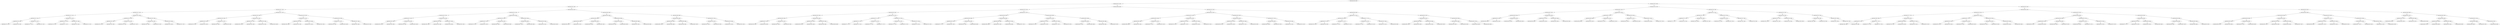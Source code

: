 digraph G{
1345900725 [label="Node{data=[6039, 6039]}"]
1345900725 -> 839998248
839998248 [label="Node{data=[4025, 4025]}"]
839998248 -> 718571091
718571091 [label="Node{data=[1653, 1653]}"]
718571091 -> 1807015220
1807015220 [label="Node{data=[1621, 1621]}"]
1807015220 -> 2107577743
2107577743 [label="Node{data=[1422, 1422]}"]
2107577743 -> 1173346575
1173346575 [label="Node{data=[1414, 1414]}"]
1173346575 -> 1267149311
1267149311 [label="Node{data=[1410, 1410]}"]
1267149311 -> 102174918
102174918 [label="Node{data=[1408, 1408]}"]
102174918 -> 52514534
52514534 [label="Node{data=[1370, 1370]}"]
102174918 -> 943573036
943573036 [label="Node{data=[1409, 1409]}"]
1267149311 -> 1242027525
1242027525 [label="Node{data=[1412, 1412]}"]
1242027525 -> 1948810915
1948810915 [label="Node{data=[1411, 1411]}"]
1242027525 -> 2104973502
2104973502 [label="Node{data=[1413, 1413]}"]
1173346575 -> 735937428
735937428 [label="Node{data=[1418, 1418]}"]
735937428 -> 1604247316
1604247316 [label="Node{data=[1416, 1416]}"]
1604247316 -> 1752461090
1752461090 [label="Node{data=[1415, 1415]}"]
1604247316 -> 788625466
788625466 [label="Node{data=[1417, 1417]}"]
735937428 -> 1753714541
1753714541 [label="Node{data=[1420, 1420]}"]
1753714541 -> 1095273238
1095273238 [label="Node{data=[1419, 1419]}"]
1753714541 -> 177140066
177140066 [label="Node{data=[1421, 1421]}"]
2107577743 -> 787122337
787122337 [label="Node{data=[1458, 1458]}"]
787122337 -> 2059572982
2059572982 [label="Node{data=[1454, 1454]}"]
2059572982 -> 2144838275
2144838275 [label="Node{data=[1452, 1452]}"]
2144838275 -> 36657658
36657658 [label="Node{data=[1423, 1423]}"]
2144838275 -> 2029680286
2029680286 [label="Node{data=[1453, 1453]}"]
2059572982 -> 375466577
375466577 [label="Node{data=[1456, 1456]}"]
375466577 -> 1423983012
1423983012 [label="Node{data=[1455, 1455]}"]
375466577 -> 746074699
746074699 [label="Node{data=[1457, 1457]}"]
787122337 -> 127791068
127791068 [label="Node{data=[1462, 1462]}"]
127791068 -> 405896924
405896924 [label="Node{data=[1460, 1460]}"]
405896924 -> 1309335839
1309335839 [label="Node{data=[1459, 1459]}"]
405896924 -> 596470015
596470015 [label="Node{data=[1461, 1461]}"]
127791068 -> 1267105885
1267105885 [label="Node{data=[1464, 1464]}"]
1267105885 -> 1481818223
1481818223 [label="Node{data=[1463, 1463]}"]
1267105885 -> 1095352419
1095352419 [label="Node{data=[1547, 1547]}"]
1807015220 -> 164332069
164332069 [label="Node{data=[1637, 1637]}"]
164332069 -> 1991278377
1991278377 [label="Node{data=[1629, 1629]}"]
1991278377 -> 951031848
951031848 [label="Node{data=[1625, 1625]}"]
951031848 -> 929697158
929697158 [label="Node{data=[1623, 1623]}"]
929697158 -> 1650813924
1650813924 [label="Node{data=[1622, 1622]}"]
929697158 -> 400103862
400103862 [label="Node{data=[1624, 1624]}"]
951031848 -> 1408482749
1408482749 [label="Node{data=[1627, 1627]}"]
1408482749 -> 873634936
873634936 [label="Node{data=[1626, 1626]}"]
1408482749 -> 2103569237
2103569237 [label="Node{data=[1628, 1628]}"]
1991278377 -> 573200870
573200870 [label="Node{data=[1633, 1633]}"]
573200870 -> 1819940427
1819940427 [label="Node{data=[1631, 1631]}"]
1819940427 -> 1277933280
1277933280 [label="Node{data=[1630, 1630]}"]
1819940427 -> 1046665075
1046665075 [label="Node{data=[1632, 1632]}"]
573200870 -> 1324829744
1324829744 [label="Node{data=[1635, 1635]}"]
1324829744 -> 1921242091
1921242091 [label="Node{data=[1634, 1634]}"]
1324829744 -> 1670313965
1670313965 [label="Node{data=[1636, 1636]}"]
164332069 -> 1275035040
1275035040 [label="Node{data=[1645, 1645]}"]
1275035040 -> 1058876963
1058876963 [label="Node{data=[1641, 1641]}"]
1058876963 -> 1399701152
1399701152 [label="Node{data=[1639, 1639]}"]
1399701152 -> 1204296383
1204296383 [label="Node{data=[1638, 1638]}"]
1399701152 -> 2003463579
2003463579 [label="Node{data=[1640, 1640]}"]
1058876963 -> 567294307
567294307 [label="Node{data=[1643, 1643]}"]
567294307 -> 527829831
527829831 [label="Node{data=[1642, 1642]}"]
567294307 -> 418179060
418179060 [label="Node{data=[1644, 1644]}"]
1275035040 -> 1020155847
1020155847 [label="Node{data=[1649, 1649]}"]
1020155847 -> 485845532
485845532 [label="Node{data=[1647, 1647]}"]
485845532 -> 871790326
871790326 [label="Node{data=[1646, 1646]}"]
485845532 -> 1281025083
1281025083 [label="Node{data=[1648, 1648]}"]
1020155847 -> 40170008
40170008 [label="Node{data=[1651, 1651]}"]
40170008 -> 896982466
896982466 [label="Node{data=[1650, 1650]}"]
40170008 -> 901205084
901205084 [label="Node{data=[1652, 1652]}"]
718571091 -> 777457133
777457133 [label="Node{data=[3644, 3644]}"]
777457133 -> 193388045
193388045 [label="Node{data=[2218, 2218]}"]
193388045 -> 136157810
136157810 [label="Node{data=[1661, 1661]}"]
136157810 -> 122155649
122155649 [label="Node{data=[1657, 1657]}"]
122155649 -> 292138977
292138977 [label="Node{data=[1655, 1655]}"]
292138977 -> 748842359
748842359 [label="Node{data=[1654, 1654]}"]
292138977 -> 1208532123
1208532123 [label="Node{data=[1656, 1656]}"]
122155649 -> 1893960929
1893960929 [label="Node{data=[1659, 1659]}"]
1893960929 -> 749282235
749282235 [label="Node{data=[1658, 1658]}"]
1893960929 -> 333392524
333392524 [label="Node{data=[1660, 1660]}"]
136157810 -> 515809288
515809288 [label="Node{data=[1665, 1665]}"]
515809288 -> 1926673338
1926673338 [label="Node{data=[1663, 1663]}"]
1926673338 -> 394785440
394785440 [label="Node{data=[1662, 1662]}"]
1926673338 -> 2112233878
2112233878 [label="Node{data=[1664, 1664]}"]
515809288 -> 372469954
372469954 [label="Node{data=[1897, 1897]}"]
372469954 -> 1371495133
1371495133 [label="Node{data=[1666, 1666]}"]
372469954 -> 2030411960
2030411960 [label="Node{data=[2061, 2061]}"]
193388045 -> 899929247
899929247 [label="Node{data=[3636, 3636]}"]
899929247 -> 949684105
949684105 [label="Node{data=[2515, 2515]}"]
949684105 -> 333040629
333040629 [label="Node{data=[2327, 2327]}"]
333040629 -> 1200470358
1200470358 [label="Node{data=[2231, 2231]}"]
333040629 -> 1822525972
1822525972 [label="Node{data=[2331, 2331]}"]
949684105 -> 208043846
208043846 [label="Node{data=[3430, 3430]}"]
208043846 -> 1371376476
1371376476 [label="Node{data=[3390, 3390]}"]
208043846 -> 2068897588
2068897588 [label="Node{data=[3635, 3635]}"]
899929247 -> 457247584
457247584 [label="Node{data=[3640, 3640]}"]
457247584 -> 610454273
610454273 [label="Node{data=[3638, 3638]}"]
610454273 -> 431506362
431506362 [label="Node{data=[3637, 3637]}"]
610454273 -> 1693226694
1693226694 [label="Node{data=[3639, 3639]}"]
457247584 -> 2003147568
2003147568 [label="Node{data=[3642, 3642]}"]
2003147568 -> 1164799006
1164799006 [label="Node{data=[3641, 3641]}"]
2003147568 -> 504582810
504582810 [label="Node{data=[3643, 3643]}"]
777457133 -> 516537656
516537656 [label="Node{data=[3660, 3660]}"]
516537656 -> 1160649162
1160649162 [label="Node{data=[3652, 3652]}"]
1160649162 -> 1796047085
1796047085 [label="Node{data=[3648, 3648]}"]
1796047085 -> 1871612052
1871612052 [label="Node{data=[3646, 3646]}"]
1871612052 -> 1023268896
1023268896 [label="Node{data=[3645, 3645]}"]
1871612052 -> 153646652
153646652 [label="Node{data=[3647, 3647]}"]
1796047085 -> 237344028
237344028 [label="Node{data=[3650, 3650]}"]
237344028 -> 368342628
368342628 [label="Node{data=[3649, 3649]}"]
237344028 -> 1192923170
1192923170 [label="Node{data=[3651, 3651]}"]
1160649162 -> 231311211
231311211 [label="Node{data=[3656, 3656]}"]
231311211 -> 795242171
795242171 [label="Node{data=[3654, 3654]}"]
795242171 -> 429353573
429353573 [label="Node{data=[3653, 3653]}"]
795242171 -> 169833205
169833205 [label="Node{data=[3655, 3655]}"]
231311211 -> 1261198850
1261198850 [label="Node{data=[3658, 3658]}"]
1261198850 -> 1470358122
1470358122 [label="Node{data=[3657, 3657]}"]
1261198850 -> 1975873209
1975873209 [label="Node{data=[3659, 3659]}"]
516537656 -> 79438382
79438382 [label="Node{data=[3668, 3668]}"]
79438382 -> 768192757
768192757 [label="Node{data=[3664, 3664]}"]
768192757 -> 1697752980
1697752980 [label="Node{data=[3662, 3662]}"]
1697752980 -> 996125997
996125997 [label="Node{data=[3661, 3661]}"]
1697752980 -> 1578587450
1578587450 [label="Node{data=[3663, 3663]}"]
768192757 -> 1052317717
1052317717 [label="Node{data=[3666, 3666]}"]
1052317717 -> 1457263953
1457263953 [label="Node{data=[3665, 3665]}"]
1052317717 -> 271379554
271379554 [label="Node{data=[3667, 3667]}"]
79438382 -> 1962329560
1962329560 [label="Node{data=[4021, 4021]}"]
1962329560 -> 41489123
41489123 [label="Node{data=[4019, 4019]}"]
41489123 -> 884603232
884603232 [label="Node{data=[3810, 3810]}"]
41489123 -> 1124162665
1124162665 [label="Node{data=[4020, 4020]}"]
1962329560 -> 26970580
26970580 [label="Node{data=[4023, 4023]}"]
26970580 -> 1270836494
1270836494 [label="Node{data=[4022, 4022]}"]
26970580 -> 817299424
817299424 [label="Node{data=[4024, 4024]}"]
839998248 -> 2031951755
2031951755 [label="Node{data=[4988, 4988]}"]
2031951755 -> 605420629
605420629 [label="Node{data=[4726, 4726]}"]
605420629 -> 351417028
351417028 [label="Node{data=[4691, 4691]}"]
351417028 -> 331122245
331122245 [label="Node{data=[4033, 4033]}"]
331122245 -> 38544126
38544126 [label="Node{data=[4029, 4029]}"]
38544126 -> 154173878
154173878 [label="Node{data=[4027, 4027]}"]
154173878 -> 215082566
215082566 [label="Node{data=[4026, 4026]}"]
154173878 -> 2074658615
2074658615 [label="Node{data=[4028, 4028]}"]
38544126 -> 412111214
412111214 [label="Node{data=[4031, 4031]}"]
412111214 -> 362827515
362827515 [label="Node{data=[4030, 4030]}"]
412111214 -> 381708767
381708767 [label="Node{data=[4032, 4032]}"]
331122245 -> 736920911
736920911 [label="Node{data=[4585, 4585]}"]
736920911 -> 837659261
837659261 [label="Node{data=[4303, 4303]}"]
837659261 -> 648936749
648936749 [label="Node{data=[4050, 4050]}"]
837659261 -> 859236022
859236022 [label="Node{data=[4562, 4562]}"]
736920911 -> 2084559714
2084559714 [label="Node{data=[4661, 4661]}"]
2084559714 -> 542980314
542980314 [label="Node{data=[4598, 4598]}"]
2084559714 -> 1766911337
1766911337 [label="Node{data=[4686, 4686]}"]
351417028 -> 1842853283
1842853283 [label="Node{data=[4718, 4718]}"]
1842853283 -> 1865516976
1865516976 [label="Node{data=[4714, 4714]}"]
1865516976 -> 644082020
644082020 [label="Node{data=[4712, 4712]}"]
644082020 -> 1219916644
1219916644 [label="Node{data=[4711, 4711]}"]
644082020 -> 412925308
412925308 [label="Node{data=[4713, 4713]}"]
1865516976 -> 2079565272
2079565272 [label="Node{data=[4716, 4716]}"]
2079565272 -> 1122130699
1122130699 [label="Node{data=[4715, 4715]}"]
2079565272 -> 968113504
968113504 [label="Node{data=[4717, 4717]}"]
1842853283 -> 1153302647
1153302647 [label="Node{data=[4722, 4722]}"]
1153302647 -> 570794077
570794077 [label="Node{data=[4720, 4720]}"]
570794077 -> 1928301845
1928301845 [label="Node{data=[4719, 4719]}"]
570794077 -> 1789452565
1789452565 [label="Node{data=[4721, 4721]}"]
1153302647 -> 1579280783
1579280783 [label="Node{data=[4724, 4724]}"]
1579280783 -> 1370074462
1370074462 [label="Node{data=[4723, 4723]}"]
1579280783 -> 1595938139
1595938139 [label="Node{data=[4725, 4725]}"]
605420629 -> 1923999715
1923999715 [label="Node{data=[4972, 4972]}"]
1923999715 -> 596706728
596706728 [label="Node{data=[4964, 4964]}"]
596706728 -> 1070501849
1070501849 [label="Node{data=[4960, 4960]}"]
1070501849 -> 1620823990
1620823990 [label="Node{data=[4913, 4913]}"]
1620823990 -> 2106900153
2106900153 [label="Node{data=[4727, 4727]}"]
1620823990 -> 1443055846
1443055846 [label="Node{data=[4957, 4957]}"]
1070501849 -> 502838712
502838712 [label="Node{data=[4962, 4962]}"]
502838712 -> 589311950
589311950 [label="Node{data=[4961, 4961]}"]
502838712 -> 2073640037
2073640037 [label="Node{data=[4963, 4963]}"]
596706728 -> 932257672
932257672 [label="Node{data=[4968, 4968]}"]
932257672 -> 1864116663
1864116663 [label="Node{data=[4966, 4966]}"]
1864116663 -> 1298146757
1298146757 [label="Node{data=[4965, 4965]}"]
1864116663 -> 2133344792
2133344792 [label="Node{data=[4967, 4967]}"]
932257672 -> 1081769770
1081769770 [label="Node{data=[4970, 4970]}"]
1081769770 -> 1319483139
1319483139 [label="Node{data=[4969, 4969]}"]
1081769770 -> 44559647
44559647 [label="Node{data=[4971, 4971]}"]
1923999715 -> 1067599825
1067599825 [label="Node{data=[4980, 4980]}"]
1067599825 -> 749927456
749927456 [label="Node{data=[4976, 4976]}"]
749927456 -> 1330400026
1330400026 [label="Node{data=[4974, 4974]}"]
1330400026 -> 1916700921
1916700921 [label="Node{data=[4973, 4973]}"]
1330400026 -> 1594873248
1594873248 [label="Node{data=[4975, 4975]}"]
749927456 -> 1692885405
1692885405 [label="Node{data=[4978, 4978]}"]
1692885405 -> 1230955136
1230955136 [label="Node{data=[4977, 4977]}"]
1692885405 -> 1336001042
1336001042 [label="Node{data=[4979, 4979]}"]
1067599825 -> 1856158867
1856158867 [label="Node{data=[4984, 4984]}"]
1856158867 -> 823575379
823575379 [label="Node{data=[4982, 4982]}"]
823575379 -> 258112787
258112787 [label="Node{data=[4981, 4981]}"]
823575379 -> 1318227903
1318227903 [label="Node{data=[4983, 4983]}"]
1856158867 -> 892335322
892335322 [label="Node{data=[4986, 4986]}"]
892335322 -> 841262455
841262455 [label="Node{data=[4985, 4985]}"]
892335322 -> 775081157
775081157 [label="Node{data=[4987, 4987]}"]
2031951755 -> 1955021259
1955021259 [label="Node{data=[5105, 5105]}"]
1955021259 -> 1044705957
1044705957 [label="Node{data=[5022, 5022]}"]
1044705957 -> 693958407
693958407 [label="Node{data=[5014, 5014]}"]
693958407 -> 288379405
288379405 [label="Node{data=[4992, 4992]}"]
288379405 -> 1601687801
1601687801 [label="Node{data=[4990, 4990]}"]
1601687801 -> 1178587240
1178587240 [label="Node{data=[4989, 4989]}"]
1601687801 -> 144040807
144040807 [label="Node{data=[4991, 4991]}"]
288379405 -> 455501890
455501890 [label="Node{data=[5012, 5012]}"]
455501890 -> 2050462663
2050462663 [label="Node{data=[5011, 5011]}"]
455501890 -> 1119072377
1119072377 [label="Node{data=[5013, 5013]}"]
693958407 -> 1696263571
1696263571 [label="Node{data=[5018, 5018]}"]
1696263571 -> 1305935114
1305935114 [label="Node{data=[5016, 5016]}"]
1305935114 -> 196732636
196732636 [label="Node{data=[5015, 5015]}"]
1305935114 -> 1414967210
1414967210 [label="Node{data=[5017, 5017]}"]
1696263571 -> 1720891078
1720891078 [label="Node{data=[5020, 5020]}"]
1720891078 -> 483797427
483797427 [label="Node{data=[5019, 5019]}"]
1720891078 -> 1486726131
1486726131 [label="Node{data=[5021, 5021]}"]
1044705957 -> 970419381
970419381 [label="Node{data=[5030, 5030]}"]
970419381 -> 1241569743
1241569743 [label="Node{data=[5026, 5026]}"]
1241569743 -> 1731656333
1731656333 [label="Node{data=[5024, 5024]}"]
1731656333 -> 1384210339
1384210339 [label="Node{data=[5023, 5023]}"]
1731656333 -> 1345401730
1345401730 [label="Node{data=[5025, 5025]}"]
1241569743 -> 481511146
481511146 [label="Node{data=[5028, 5028]}"]
481511146 -> 1275143523
1275143523 [label="Node{data=[5027, 5027]}"]
481511146 -> 346359559
346359559 [label="Node{data=[5029, 5029]}"]
970419381 -> 1297189682
1297189682 [label="Node{data=[5101, 5101]}"]
1297189682 -> 1272123492
1272123492 [label="Node{data=[5099, 5099]}"]
1272123492 -> 238816832
238816832 [label="Node{data=[5098, 5098]}"]
1272123492 -> 849198527
849198527 [label="Node{data=[5100, 5100]}"]
1297189682 -> 1934932165
1934932165 [label="Node{data=[5103, 5103]}"]
1934932165 -> 551016187
551016187 [label="Node{data=[5102, 5102]}"]
1934932165 -> 1324843695
1324843695 [label="Node{data=[5104, 5104]}"]
1955021259 -> 299413131
299413131 [label="Node{data=[5946, 5946]}"]
299413131 -> 1201454821
1201454821 [label="Node{data=[5113, 5113]}"]
1201454821 -> 1508038883
1508038883 [label="Node{data=[5109, 5109]}"]
1508038883 -> 728943498
728943498 [label="Node{data=[5107, 5107]}"]
728943498 -> 2139788441
2139788441 [label="Node{data=[5106, 5106]}"]
728943498 -> 1564698139
1564698139 [label="Node{data=[5108, 5108]}"]
1508038883 -> 304715920
304715920 [label="Node{data=[5111, 5111]}"]
304715920 -> 800735172
800735172 [label="Node{data=[5110, 5110]}"]
304715920 -> 79644918
79644918 [label="Node{data=[5112, 5112]}"]
1201454821 -> 1107985860
1107985860 [label="Node{data=[5117, 5117]}"]
1107985860 -> 473524237
473524237 [label="Node{data=[5115, 5115]}"]
473524237 -> 1652764753
1652764753 [label="Node{data=[5114, 5114]}"]
473524237 -> 478489615
478489615 [label="Node{data=[5116, 5116]}"]
1107985860 -> 171421438
171421438 [label="Node{data=[5531, 5531]}"]
171421438 -> 1570358965
1570358965 [label="Node{data=[5118, 5118]}"]
171421438 -> 644052207
644052207 [label="Node{data=[5928, 5928]}"]
299413131 -> 330551672
330551672 [label="Node{data=[6031, 6031]}"]
330551672 -> 616881582
616881582 [label="Node{data=[6001, 6001]}"]
616881582 -> 939199469
939199469 [label="Node{data=[5999, 5999]}"]
939199469 -> 176342513
176342513 [label="Node{data=[5981, 5981]}"]
939199469 -> 129498568
129498568 [label="Node{data=[6000, 6000]}"]
616881582 -> 85748029
85748029 [label="Node{data=[6003, 6003]}"]
85748029 -> 1784131088
1784131088 [label="Node{data=[6002, 6002]}"]
85748029 -> 1986417638
1986417638 [label="Node{data=[6030, 6030]}"]
330551672 -> 1309129055
1309129055 [label="Node{data=[6035, 6035]}"]
1309129055 -> 682910755
682910755 [label="Node{data=[6033, 6033]}"]
682910755 -> 2143582219
2143582219 [label="Node{data=[6032, 6032]}"]
682910755 -> 997850486
997850486 [label="Node{data=[6034, 6034]}"]
1309129055 -> 1221027335
1221027335 [label="Node{data=[6037, 6037]}"]
1221027335 -> 1129944640
1129944640 [label="Node{data=[6036, 6036]}"]
1221027335 -> 528591360
528591360 [label="Node{data=[6038, 6038]}"]
1345900725 -> 1801942731
1801942731 [label="Node{data=[7695, 7695]}"]
1801942731 -> 409195262
409195262 [label="Node{data=[7439, 7439]}"]
409195262 -> 394771492
394771492 [label="Node{data=[6507, 6507]}"]
394771492 -> 88397182
88397182 [label="Node{data=[6047, 6047]}"]
88397182 -> 1438988851
1438988851 [label="Node{data=[6043, 6043]}"]
1438988851 -> 1404565079
1404565079 [label="Node{data=[6041, 6041]}"]
1404565079 -> 2038105753
2038105753 [label="Node{data=[6040, 6040]}"]
1404565079 -> 1513608173
1513608173 [label="Node{data=[6042, 6042]}"]
1438988851 -> 652176954
652176954 [label="Node{data=[6045, 6045]}"]
652176954 -> 1245065720
1245065720 [label="Node{data=[6044, 6044]}"]
652176954 -> 1800976873
1800976873 [label="Node{data=[6046, 6046]}"]
88397182 -> 253011924
253011924 [label="Node{data=[6503, 6503]}"]
253011924 -> 1390913202
1390913202 [label="Node{data=[6144, 6144]}"]
1390913202 -> 698741991
698741991 [label="Node{data=[6048, 6048]}"]
1390913202 -> 127702987
127702987 [label="Node{data=[6502, 6502]}"]
253011924 -> 765242091
765242091 [label="Node{data=[6505, 6505]}"]
765242091 -> 1117871068
1117871068 [label="Node{data=[6504, 6504]}"]
765242091 -> 1151704483
1151704483 [label="Node{data=[6506, 6506]}"]
394771492 -> 669284403
669284403 [label="Node{data=[6515, 6515]}"]
669284403 -> 1869039062
1869039062 [label="Node{data=[6511, 6511]}"]
1869039062 -> 659590237
659590237 [label="Node{data=[6509, 6509]}"]
659590237 -> 1332757905
1332757905 [label="Node{data=[6508, 6508]}"]
659590237 -> 1263634860
1263634860 [label="Node{data=[6510, 6510]}"]
1869039062 -> 508378341
508378341 [label="Node{data=[6513, 6513]}"]
508378341 -> 1037854997
1037854997 [label="Node{data=[6512, 6512]}"]
508378341 -> 1884155890
1884155890 [label="Node{data=[6514, 6514]}"]
669284403 -> 932582590
932582590 [label="Node{data=[6519, 6519]}"]
932582590 -> 1078705341
1078705341 [label="Node{data=[6517, 6517]}"]
1078705341 -> 511832416
511832416 [label="Node{data=[6516, 6516]}"]
1078705341 -> 28094269
28094269 [label="Node{data=[6518, 6518]}"]
932582590 -> 110651474
110651474 [label="Node{data=[6521, 6521]}"]
110651474 -> 464224872
464224872 [label="Node{data=[6520, 6520]}"]
110651474 -> 170949260
170949260 [label="Node{data=[7405, 7405]}"]
409195262 -> 1845623216
1845623216 [label="Node{data=[7649, 7649]}"]
1845623216 -> 731829978
731829978 [label="Node{data=[7641, 7641]}"]
731829978 -> 1818339587
1818339587 [label="Node{data=[7637, 7637]}"]
1818339587 -> 1703696921
1703696921 [label="Node{data=[7570, 7570]}"]
1703696921 -> 69329761
69329761 [label="Node{data=[7517, 7517]}"]
1703696921 -> 1507118393
1507118393 [label="Node{data=[7620, 7620]}"]
1818339587 -> 949767857
949767857 [label="Node{data=[7639, 7639]}"]
949767857 -> 1070044969
1070044969 [label="Node{data=[7638, 7638]}"]
949767857 -> 888557915
888557915 [label="Node{data=[7640, 7640]}"]
731829978 -> 1261764601
1261764601 [label="Node{data=[7645, 7645]}"]
1261764601 -> 294111720
294111720 [label="Node{data=[7643, 7643]}"]
294111720 -> 310016558
310016558 [label="Node{data=[7642, 7642]}"]
294111720 -> 335580595
335580595 [label="Node{data=[7644, 7644]}"]
1261764601 -> 2024240125
2024240125 [label="Node{data=[7647, 7647]}"]
2024240125 -> 1472216456
1472216456 [label="Node{data=[7646, 7646]}"]
2024240125 -> 380274260
380274260 [label="Node{data=[7648, 7648]}"]
1845623216 -> 114818087
114818087 [label="Node{data=[7687, 7687]}"]
114818087 -> 1168924571
1168924571 [label="Node{data=[7653, 7653]}"]
1168924571 -> 324404955
324404955 [label="Node{data=[7651, 7651]}"]
324404955 -> 1368173251
1368173251 [label="Node{data=[7650, 7650]}"]
324404955 -> 1745043985
1745043985 [label="Node{data=[7652, 7652]}"]
1168924571 -> 1333041165
1333041165 [label="Node{data=[7685, 7685]}"]
1333041165 -> 1815556070
1815556070 [label="Node{data=[7684, 7684]}"]
1333041165 -> 1482246673
1482246673 [label="Node{data=[7686, 7686]}"]
114818087 -> 708348097
708348097 [label="Node{data=[7691, 7691]}"]
708348097 -> 1097324923
1097324923 [label="Node{data=[7689, 7689]}"]
1097324923 -> 351962798
351962798 [label="Node{data=[7688, 7688]}"]
1097324923 -> 115433442
115433442 [label="Node{data=[7690, 7690]}"]
708348097 -> 1760670079
1760670079 [label="Node{data=[7693, 7693]}"]
1760670079 -> 388104475
388104475 [label="Node{data=[7692, 7692]}"]
1760670079 -> 1470966439
1470966439 [label="Node{data=[7694, 7694]}"]
1801942731 -> 1530880511
1530880511 [label="Node{data=[9292, 9292]}"]
1530880511 -> 1042307502
1042307502 [label="Node{data=[9260, 9260]}"]
1042307502 -> 965586344
965586344 [label="Node{data=[9213, 9213]}"]
965586344 -> 130764844
130764844 [label="Node{data=[7787, 7787]}"]
130764844 -> 660339123
660339123 [label="Node{data=[7699, 7699]}"]
660339123 -> 462039519
462039519 [label="Node{data=[7697, 7697]}"]
462039519 -> 1337866219
1337866219 [label="Node{data=[7696, 7696]}"]
462039519 -> 313082880
313082880 [label="Node{data=[7698, 7698]}"]
660339123 -> 1783083399
1783083399 [label="Node{data=[7701, 7701]}"]
1783083399 -> 541698497
541698497 [label="Node{data=[7700, 7700]}"]
1783083399 -> 519492428
519492428 [label="Node{data=[7702, 7702]}"]
130764844 -> 1176968662
1176968662 [label="Node{data=[9209, 9209]}"]
1176968662 -> 297490204
297490204 [label="Node{data=[8864, 8864]}"]
297490204 -> 2085745483
2085745483 [label="Node{data=[7920, 7920]}"]
297490204 -> 1419064126
1419064126 [label="Node{data=[9196, 9196]}"]
1176968662 -> 706895319
706895319 [label="Node{data=[9211, 9211]}"]
706895319 -> 1642785848
1642785848 [label="Node{data=[9210, 9210]}"]
706895319 -> 307400933
307400933 [label="Node{data=[9212, 9212]}"]
965586344 -> 1872973138
1872973138 [label="Node{data=[9221, 9221]}"]
1872973138 -> 1465346452
1465346452 [label="Node{data=[9217, 9217]}"]
1465346452 -> 1634387050
1634387050 [label="Node{data=[9215, 9215]}"]
1634387050 -> 1740223770
1740223770 [label="Node{data=[9214, 9214]}"]
1634387050 -> 302366050
302366050 [label="Node{data=[9216, 9216]}"]
1465346452 -> 2129821055
2129821055 [label="Node{data=[9219, 9219]}"]
2129821055 -> 1225568095
1225568095 [label="Node{data=[9218, 9218]}"]
2129821055 -> 1664598529
1664598529 [label="Node{data=[9220, 9220]}"]
1872973138 -> 1550228904
1550228904 [label="Node{data=[9225, 9225]}"]
1550228904 -> 831654622
831654622 [label="Node{data=[9223, 9223]}"]
831654622 -> 491273700
491273700 [label="Node{data=[9222, 9222]}"]
831654622 -> 1077072774
1077072774 [label="Node{data=[9224, 9224]}"]
1550228904 -> 684822005
684822005 [label="Node{data=[9230, 9230]}"]
684822005 -> 154449611
154449611 [label="Node{data=[9226, 9226]}"]
684822005 -> 1439632660
1439632660 [label="Node{data=[9259, 9259]}"]
1042307502 -> 62343880
62343880 [label="Node{data=[9276, 9276]}"]
62343880 -> 665698670
665698670 [label="Node{data=[9268, 9268]}"]
665698670 -> 193178046
193178046 [label="Node{data=[9264, 9264]}"]
193178046 -> 638169719
638169719 [label="Node{data=[9262, 9262]}"]
638169719 -> 533810548
533810548 [label="Node{data=[9261, 9261]}"]
638169719 -> 1446922577
1446922577 [label="Node{data=[9263, 9263]}"]
193178046 -> 1080476785
1080476785 [label="Node{data=[9266, 9266]}"]
1080476785 -> 722951168
722951168 [label="Node{data=[9265, 9265]}"]
1080476785 -> 1052253947
1052253947 [label="Node{data=[9267, 9267]}"]
665698670 -> 451460284
451460284 [label="Node{data=[9272, 9272]}"]
451460284 -> 1826334428
1826334428 [label="Node{data=[9270, 9270]}"]
1826334428 -> 2101153819
2101153819 [label="Node{data=[9269, 9269]}"]
1826334428 -> 51152513
51152513 [label="Node{data=[9271, 9271]}"]
451460284 -> 1558103808
1558103808 [label="Node{data=[9274, 9274]}"]
1558103808 -> 1828873985
1828873985 [label="Node{data=[9273, 9273]}"]
1558103808 -> 2024415090
2024415090 [label="Node{data=[9275, 9275]}"]
62343880 -> 527804008
527804008 [label="Node{data=[9284, 9284]}"]
527804008 -> 892965953
892965953 [label="Node{data=[9280, 9280]}"]
892965953 -> 1266534280
1266534280 [label="Node{data=[9278, 9278]}"]
1266534280 -> 1661210650
1661210650 [label="Node{data=[9277, 9277]}"]
1266534280 -> 1366342900
1366342900 [label="Node{data=[9279, 9279]}"]
892965953 -> 672313607
672313607 [label="Node{data=[9282, 9282]}"]
672313607 -> 234250762
234250762 [label="Node{data=[9281, 9281]}"]
672313607 -> 1311844206
1311844206 [label="Node{data=[9283, 9283]}"]
527804008 -> 443721024
443721024 [label="Node{data=[9288, 9288]}"]
443721024 -> 668312960
668312960 [label="Node{data=[9286, 9286]}"]
668312960 -> 428696898
428696898 [label="Node{data=[9285, 9285]}"]
668312960 -> 1581267786
1581267786 [label="Node{data=[9287, 9287]}"]
443721024 -> 1360518503
1360518503 [label="Node{data=[9290, 9290]}"]
1360518503 -> 1541708640
1541708640 [label="Node{data=[9289, 9289]}"]
1360518503 -> 691098155
691098155 [label="Node{data=[9291, 9291]}"]
1530880511 -> 1987360300
1987360300 [label="Node{data=[9324, 9324]}"]
1987360300 -> 434610528
434610528 [label="Node{data=[9308, 9308]}"]
434610528 -> 1713833639
1713833639 [label="Node{data=[9300, 9300]}"]
1713833639 -> 1168420930
1168420930 [label="Node{data=[9296, 9296]}"]
1168420930 -> 380812044
380812044 [label="Node{data=[9294, 9294]}"]
380812044 -> 846918683
846918683 [label="Node{data=[9293, 9293]}"]
380812044 -> 1823923917
1823923917 [label="Node{data=[9295, 9295]}"]
1168420930 -> 208684473
208684473 [label="Node{data=[9298, 9298]}"]
208684473 -> 261748192
261748192 [label="Node{data=[9297, 9297]}"]
208684473 -> 1789268516
1789268516 [label="Node{data=[9299, 9299]}"]
1713833639 -> 817686795
817686795 [label="Node{data=[9304, 9304]}"]
817686795 -> 1047478056
1047478056 [label="Node{data=[9302, 9302]}"]
1047478056 -> 2115628016
2115628016 [label="Node{data=[9301, 9301]}"]
1047478056 -> 611643685
611643685 [label="Node{data=[9303, 9303]}"]
817686795 -> 1935122449
1935122449 [label="Node{data=[9306, 9306]}"]
1935122449 -> 872826668
872826668 [label="Node{data=[9305, 9305]}"]
1935122449 -> 91323447
91323447 [label="Node{data=[9307, 9307]}"]
434610528 -> 110053477
110053477 [label="Node{data=[9316, 9316]}"]
110053477 -> 1209411469
1209411469 [label="Node{data=[9312, 9312]}"]
1209411469 -> 1320105604
1320105604 [label="Node{data=[9310, 9310]}"]
1320105604 -> 1076984738
1076984738 [label="Node{data=[9309, 9309]}"]
1320105604 -> 1006751649
1006751649 [label="Node{data=[9311, 9311]}"]
1209411469 -> 1171434979
1171434979 [label="Node{data=[9314, 9314]}"]
1171434979 -> 1920907467
1920907467 [label="Node{data=[9313, 9313]}"]
1171434979 -> 970535245
970535245 [label="Node{data=[9315, 9315]}"]
110053477 -> 194481424
194481424 [label="Node{data=[9320, 9320]}"]
194481424 -> 1534755892
1534755892 [label="Node{data=[9318, 9318]}"]
1534755892 -> 1548081008
1548081008 [label="Node{data=[9317, 9317]}"]
1534755892 -> 753321708
753321708 [label="Node{data=[9319, 9319]}"]
194481424 -> 464400749
464400749 [label="Node{data=[9322, 9322]}"]
464400749 -> 343563528
343563528 [label="Node{data=[9321, 9321]}"]
464400749 -> 1719072416
1719072416 [label="Node{data=[9323, 9323]}"]
1987360300 -> 2092801316
2092801316 [label="Node{data=[9386, 9386]}"]
2092801316 -> 376635015
376635015 [label="Node{data=[9357, 9357]}"]
376635015 -> 1344697180
1344697180 [label="Node{data=[9347, 9347]}"]
1344697180 -> 28597262
28597262 [label="Node{data=[9325, 9325]}"]
1344697180 -> 300983713
300983713 [label="Node{data=[9352, 9352]}"]
376635015 -> 284686302
284686302 [label="Node{data=[9384, 9384]}"]
284686302 -> 1940445711
1940445711 [label="Node{data=[9378, 9378]}"]
284686302 -> 1356840024
1356840024 [label="Node{data=[9385, 9385]}"]
2092801316 -> 1142347343
1142347343 [label="Node{data=[9394, 9394]}"]
1142347343 -> 1810923540
1810923540 [label="Node{data=[9390, 9390]}"]
1810923540 -> 1581078471
1581078471 [label="Node{data=[9388, 9388]}"]
1581078471 -> 1932332324
1932332324 [label="Node{data=[9387, 9387]}"]
1581078471 -> 33233312
33233312 [label="Node{data=[9389, 9389]}"]
1810923540 -> 1860491691
1860491691 [label="Node{data=[9392, 9392]}"]
1860491691 -> 1515403487
1515403487 [label="Node{data=[9391, 9391]}"]
1860491691 -> 1099717276
1099717276 [label="Node{data=[9393, 9393]}"]
1142347343 -> 417557780
417557780 [label="Node{data=[9414, 9414]}"]
417557780 -> 1350751778
1350751778 [label="Node{data=[9396, 9396]}"]
1350751778 -> 332699949
332699949 [label="Node{data=[9395, 9395]}"]
1350751778 -> 808417649
808417649 [label="Node{data=[9397, 9397]}"]
417557780 -> 858204589
858204589 [label="Node{data=[9420, 9420]}"]
858204589 -> 1976752685
1976752685 [label="Node{data=[9449, 9449]}"]
}